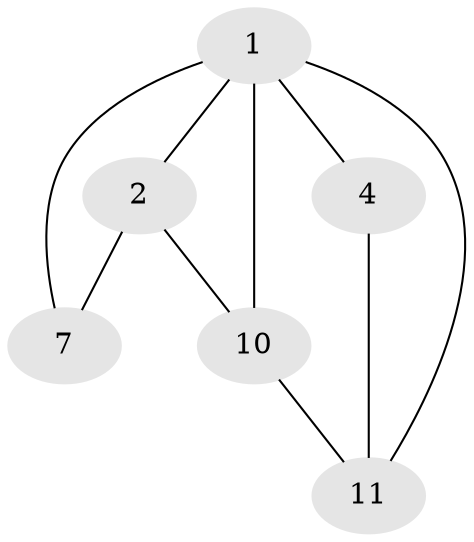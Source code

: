 // Generated by graph-tools (version 1.1) at 2025/46/02/15/25 05:46:28]
// undirected, 6 vertices, 9 edges
graph export_dot {
graph [start="1"]
  node [color=gray90,style=filled];
  1 [super="+5+6+9+14+16"];
  2 [super="+3+18"];
  4 [super="+12+17"];
  7 [super="+15"];
  10 [super="+13"];
  11;
  1 -- 2;
  1 -- 4;
  1 -- 7;
  1 -- 10;
  1 -- 11;
  2 -- 7;
  2 -- 10;
  4 -- 11;
  10 -- 11;
}
